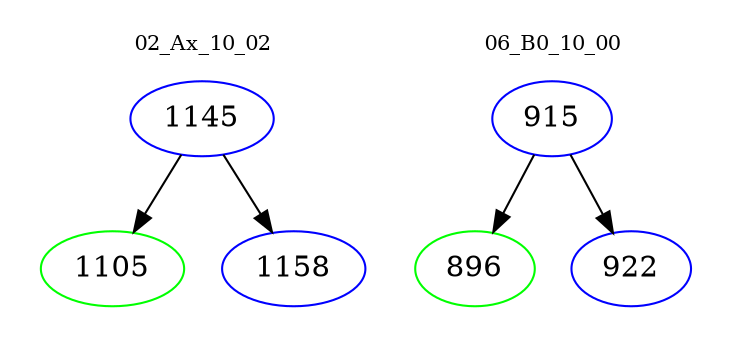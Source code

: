 digraph{
subgraph cluster_0 {
color = white
label = "02_Ax_10_02";
fontsize=10;
T0_1145 [label="1145", color="blue"]
T0_1145 -> T0_1105 [color="black"]
T0_1105 [label="1105", color="green"]
T0_1145 -> T0_1158 [color="black"]
T0_1158 [label="1158", color="blue"]
}
subgraph cluster_1 {
color = white
label = "06_B0_10_00";
fontsize=10;
T1_915 [label="915", color="blue"]
T1_915 -> T1_896 [color="black"]
T1_896 [label="896", color="green"]
T1_915 -> T1_922 [color="black"]
T1_922 [label="922", color="blue"]
}
}
